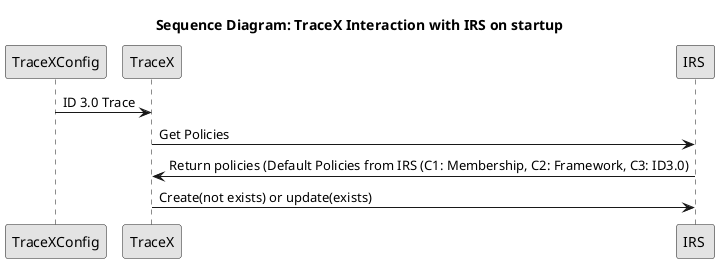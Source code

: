 @startuml
skinparam monochrome true
skinparam shadowing false
skinparam defaultFontName "Architects daughter"
title Sequence Diagram: TraceX Interaction with IRS on startup
participant "TraceXConfig" as Config
participant "TraceX" as TraceX
participant "IRS " as IRS

Config -> TraceX : ID 3.0 Trace
TraceX -> IRS : Get Policies
IRS -> TraceX: Return policies (Default Policies from IRS (C1: Membership, C2: Framework, C3: ID3.0)
TraceX -> IRS : Create(not exists) or update(exists)

@enduml


@startuml
skinparam monochrome true
skinparam shadowing false
skinparam defaultFontName "Architects daughter"

title Sequence Diagram: TraceX Interaction with EDC on startup (As is)
participant "TraceXConfig" as Config
participant "TraceX" as TraceX
participant "EDC " as EDC
Config -> TraceX : ID 3.0 Trace
TraceX -> EDC : Create notification asset, policy, definition
@enduml

@startuml
skinparam monochrome true
skinparam shadowing false
skinparam defaultFontName "Architects daughter"

title Sequence Diagram: TraceX Interaction with EDC on startup (To be)
participant "IRS" as IRS
participant "TraceX" as TraceX
participant "EDC " as EDC
TraceX -> IRS: Get Policies
IRS -> TraceX : return policy(c1,c2,c3,c4)
TraceX -> EDC : Create notification asset, policy, definition
@enduml

@startuml
skinparam monochrome true
skinparam shadowing false
skinparam defaultFontName "Architects daughter"

title Sequence Diagram: Sending notifications
participant "TraceX" as TraceX
participant "TraceXIRSLib" as TraceXIRSLib
participant "IRS " as IRS
participant "EDC " as EDC

TraceX -> TraceX: ...
TraceX -> EDC: Get catalog
EDC -> TraceX: -> Return catalog
TraceX -> TraceX: Filter for notification type (alert / investigation) / method(update, receive)
TraceX -> TraceXIRSLib: Validate if catalog policy matches the configured policies in IRS Lib (3 Default Policies)
TraceXIRSLib -> TraceX: Valid
TraceX -> EDC: Send out notification
@enduml


